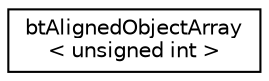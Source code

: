 digraph "Graphical Class Hierarchy"
{
  edge [fontname="Helvetica",fontsize="10",labelfontname="Helvetica",labelfontsize="10"];
  node [fontname="Helvetica",fontsize="10",shape=record];
  rankdir="LR";
  Node1 [label="btAlignedObjectArray\l\< unsigned int \>",height=0.2,width=0.4,color="black", fillcolor="white", style="filled",URL="$classbt_aligned_object_array.html"];
}
